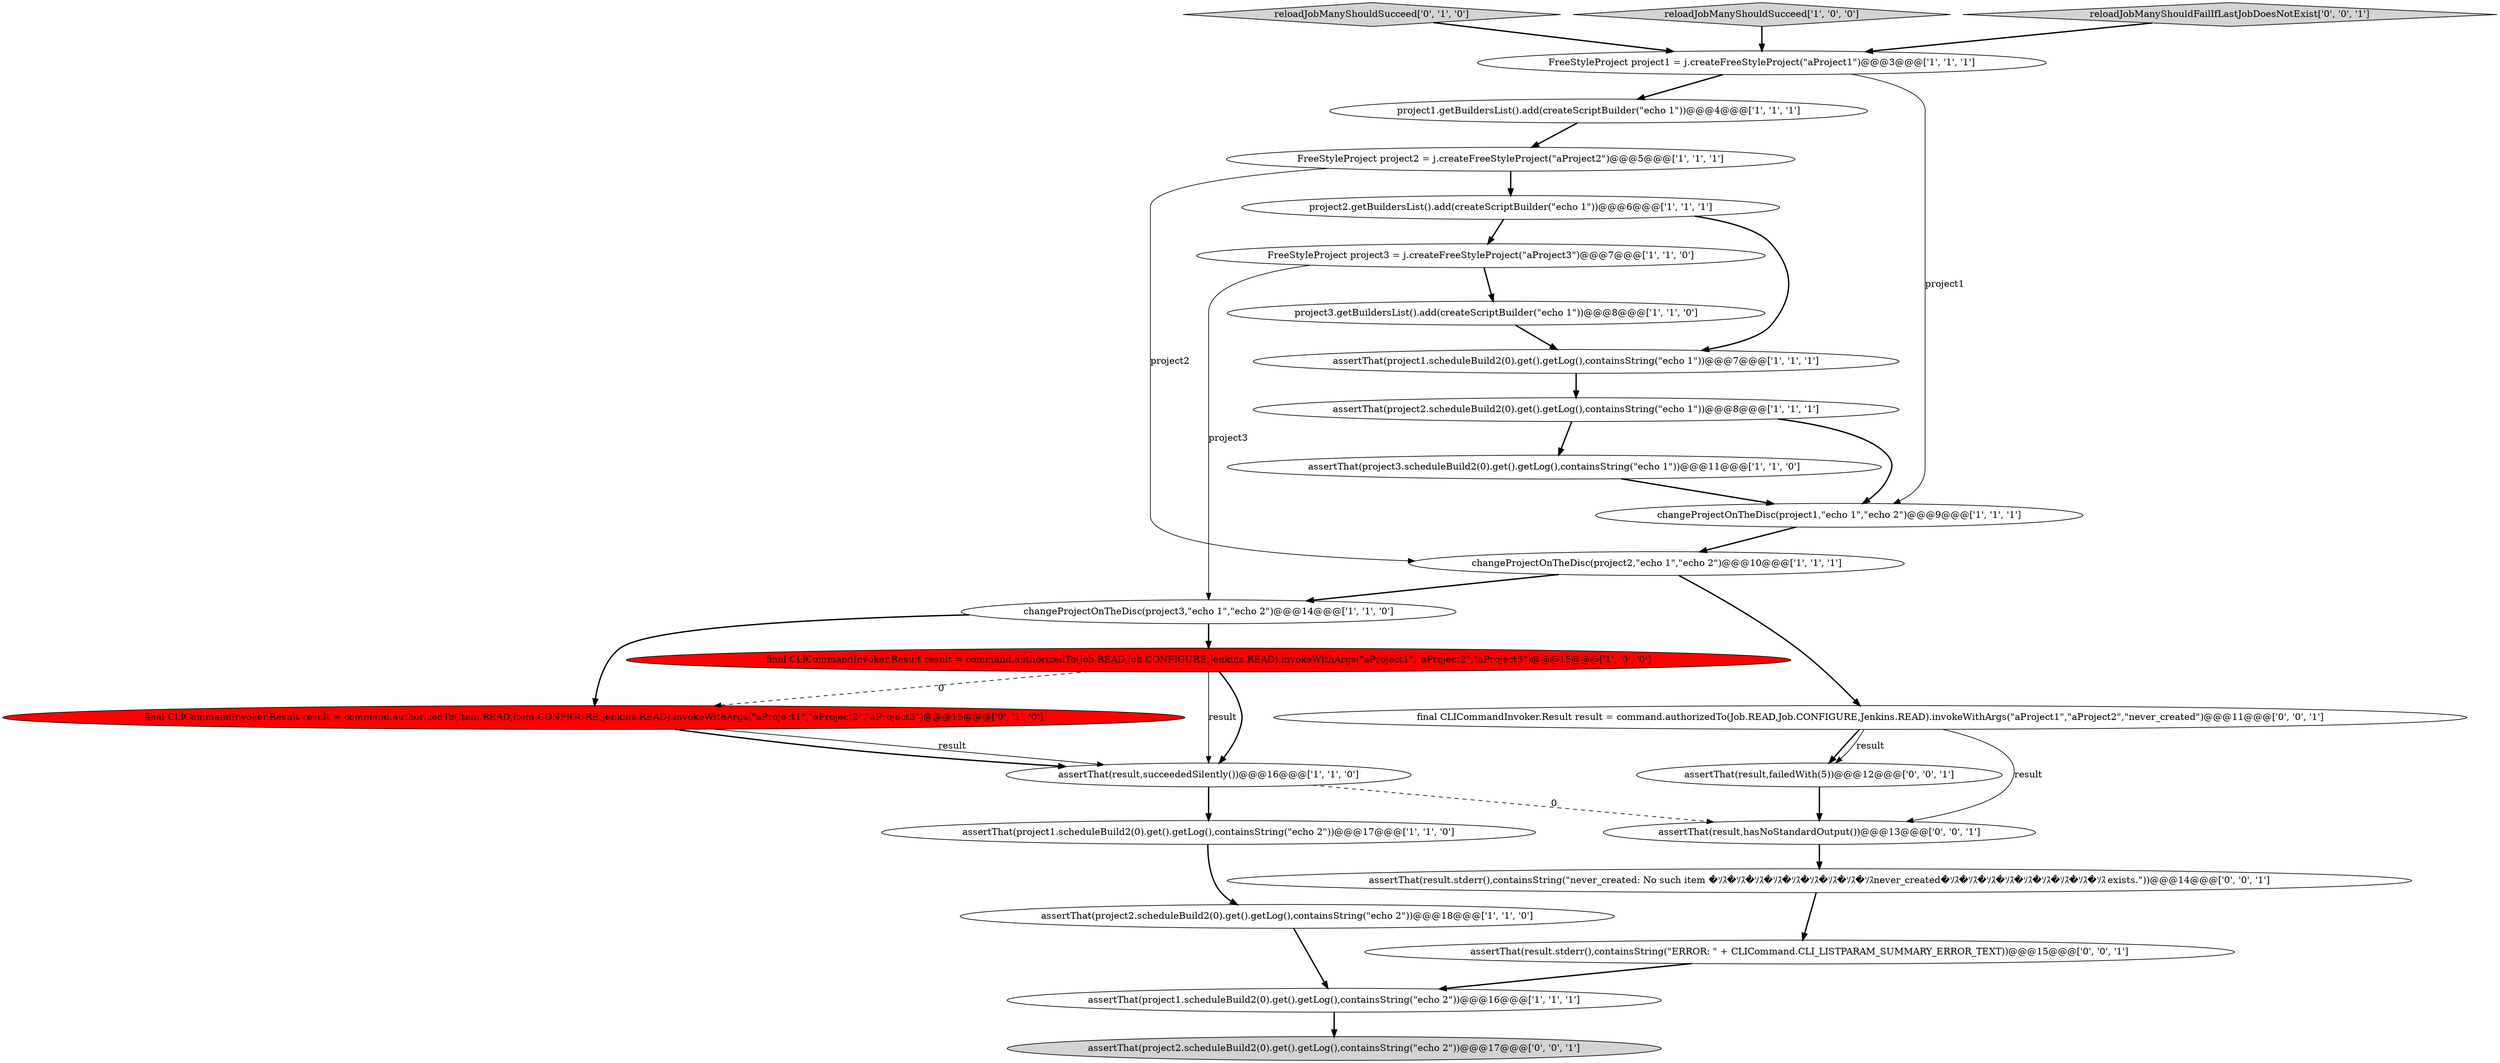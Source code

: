 digraph {
19 [style = filled, label = "reloadJobManyShouldSucceed['0', '1', '0']", fillcolor = lightgray, shape = diamond image = "AAA0AAABBB2BBB"];
12 [style = filled, label = "project2.getBuildersList().add(createScriptBuilder(\"echo 1\"))@@@6@@@['1', '1', '1']", fillcolor = white, shape = ellipse image = "AAA0AAABBB1BBB"];
22 [style = filled, label = "assertThat(result.stderr(),containsString(\"ERROR: \" + CLICommand.CLI_LISTPARAM_SUMMARY_ERROR_TEXT))@@@15@@@['0', '0', '1']", fillcolor = white, shape = ellipse image = "AAA0AAABBB3BBB"];
9 [style = filled, label = "assertThat(project1.scheduleBuild2(0).get().getLog(),containsString(\"echo 2\"))@@@17@@@['1', '1', '0']", fillcolor = white, shape = ellipse image = "AAA0AAABBB1BBB"];
15 [style = filled, label = "final CLICommandInvoker.Result result = command.authorizedTo(Job.READ,Job.CONFIGURE,Jenkins.READ).invokeWithArgs(\"aProject1\",\"aProject2\",\"aProject3\")@@@15@@@['1', '0', '0']", fillcolor = red, shape = ellipse image = "AAA1AAABBB1BBB"];
10 [style = filled, label = "project3.getBuildersList().add(createScriptBuilder(\"echo 1\"))@@@8@@@['1', '1', '0']", fillcolor = white, shape = ellipse image = "AAA0AAABBB1BBB"];
7 [style = filled, label = "FreeStyleProject project3 = j.createFreeStyleProject(\"aProject3\")@@@7@@@['1', '1', '0']", fillcolor = white, shape = ellipse image = "AAA0AAABBB1BBB"];
1 [style = filled, label = "project1.getBuildersList().add(createScriptBuilder(\"echo 1\"))@@@4@@@['1', '1', '1']", fillcolor = white, shape = ellipse image = "AAA0AAABBB1BBB"];
20 [style = filled, label = "assertThat(result,hasNoStandardOutput())@@@13@@@['0', '0', '1']", fillcolor = white, shape = ellipse image = "AAA0AAABBB3BBB"];
11 [style = filled, label = "changeProjectOnTheDisc(project3,\"echo 1\",\"echo 2\")@@@14@@@['1', '1', '0']", fillcolor = white, shape = ellipse image = "AAA0AAABBB1BBB"];
21 [style = filled, label = "assertThat(project2.scheduleBuild2(0).get().getLog(),containsString(\"echo 2\"))@@@17@@@['0', '0', '1']", fillcolor = lightgray, shape = ellipse image = "AAA0AAABBB3BBB"];
0 [style = filled, label = "assertThat(result,succeededSilently())@@@16@@@['1', '1', '0']", fillcolor = white, shape = ellipse image = "AAA0AAABBB1BBB"];
24 [style = filled, label = "assertThat(result.stderr(),containsString(\"never_created: No such item �ｿｽ�ｿｽ�ｿｽ�ｿｽ�ｿｽ�ｿｽ�ｿｽ�ｿｽ�ｿｽnever_created�ｿｽ�ｿｽ�ｿｽ�ｿｽ�ｿｽ�ｿｽ�ｿｽ�ｿｽ�ｿｽ exists.\"))@@@14@@@['0', '0', '1']", fillcolor = white, shape = ellipse image = "AAA0AAABBB3BBB"];
4 [style = filled, label = "reloadJobManyShouldSucceed['1', '0', '0']", fillcolor = lightgray, shape = diamond image = "AAA0AAABBB1BBB"];
5 [style = filled, label = "assertThat(project3.scheduleBuild2(0).get().getLog(),containsString(\"echo 1\"))@@@11@@@['1', '1', '0']", fillcolor = white, shape = ellipse image = "AAA0AAABBB1BBB"];
14 [style = filled, label = "assertThat(project1.scheduleBuild2(0).get().getLog(),containsString(\"echo 2\"))@@@16@@@['1', '1', '1']", fillcolor = white, shape = ellipse image = "AAA0AAABBB1BBB"];
16 [style = filled, label = "FreeStyleProject project1 = j.createFreeStyleProject(\"aProject1\")@@@3@@@['1', '1', '1']", fillcolor = white, shape = ellipse image = "AAA0AAABBB1BBB"];
8 [style = filled, label = "FreeStyleProject project2 = j.createFreeStyleProject(\"aProject2\")@@@5@@@['1', '1', '1']", fillcolor = white, shape = ellipse image = "AAA0AAABBB1BBB"];
13 [style = filled, label = "changeProjectOnTheDisc(project1,\"echo 1\",\"echo 2\")@@@9@@@['1', '1', '1']", fillcolor = white, shape = ellipse image = "AAA0AAABBB1BBB"];
26 [style = filled, label = "reloadJobManyShouldFailIfLastJobDoesNotExist['0', '0', '1']", fillcolor = lightgray, shape = diamond image = "AAA0AAABBB3BBB"];
23 [style = filled, label = "final CLICommandInvoker.Result result = command.authorizedTo(Job.READ,Job.CONFIGURE,Jenkins.READ).invokeWithArgs(\"aProject1\",\"aProject2\",\"never_created\")@@@11@@@['0', '0', '1']", fillcolor = white, shape = ellipse image = "AAA0AAABBB3BBB"];
25 [style = filled, label = "assertThat(result,failedWith(5))@@@12@@@['0', '0', '1']", fillcolor = white, shape = ellipse image = "AAA0AAABBB3BBB"];
17 [style = filled, label = "assertThat(project2.scheduleBuild2(0).get().getLog(),containsString(\"echo 1\"))@@@8@@@['1', '1', '1']", fillcolor = white, shape = ellipse image = "AAA0AAABBB1BBB"];
2 [style = filled, label = "changeProjectOnTheDisc(project2,\"echo 1\",\"echo 2\")@@@10@@@['1', '1', '1']", fillcolor = white, shape = ellipse image = "AAA0AAABBB1BBB"];
3 [style = filled, label = "assertThat(project1.scheduleBuild2(0).get().getLog(),containsString(\"echo 1\"))@@@7@@@['1', '1', '1']", fillcolor = white, shape = ellipse image = "AAA0AAABBB1BBB"];
18 [style = filled, label = "final CLICommandInvoker.Result result = command.authorizedTo(Item.READ,Item.CONFIGURE,Jenkins.READ).invokeWithArgs(\"aProject1\",\"aProject2\",\"aProject3\")@@@15@@@['0', '1', '0']", fillcolor = red, shape = ellipse image = "AAA1AAABBB2BBB"];
6 [style = filled, label = "assertThat(project2.scheduleBuild2(0).get().getLog(),containsString(\"echo 2\"))@@@18@@@['1', '1', '0']", fillcolor = white, shape = ellipse image = "AAA0AAABBB1BBB"];
23->25 [style = bold, label=""];
17->5 [style = bold, label=""];
0->9 [style = bold, label=""];
1->8 [style = bold, label=""];
7->10 [style = bold, label=""];
7->11 [style = solid, label="project3"];
23->25 [style = solid, label="result"];
15->18 [style = dashed, label="0"];
23->20 [style = solid, label="result"];
10->3 [style = bold, label=""];
15->0 [style = solid, label="result"];
0->20 [style = dashed, label="0"];
24->22 [style = bold, label=""];
12->7 [style = bold, label=""];
11->18 [style = bold, label=""];
11->15 [style = bold, label=""];
16->13 [style = solid, label="project1"];
9->6 [style = bold, label=""];
19->16 [style = bold, label=""];
18->0 [style = solid, label="result"];
6->14 [style = bold, label=""];
2->23 [style = bold, label=""];
26->16 [style = bold, label=""];
25->20 [style = bold, label=""];
16->1 [style = bold, label=""];
15->0 [style = bold, label=""];
5->13 [style = bold, label=""];
8->12 [style = bold, label=""];
3->17 [style = bold, label=""];
17->13 [style = bold, label=""];
12->3 [style = bold, label=""];
14->21 [style = bold, label=""];
22->14 [style = bold, label=""];
20->24 [style = bold, label=""];
8->2 [style = solid, label="project2"];
2->11 [style = bold, label=""];
18->0 [style = bold, label=""];
4->16 [style = bold, label=""];
13->2 [style = bold, label=""];
}
